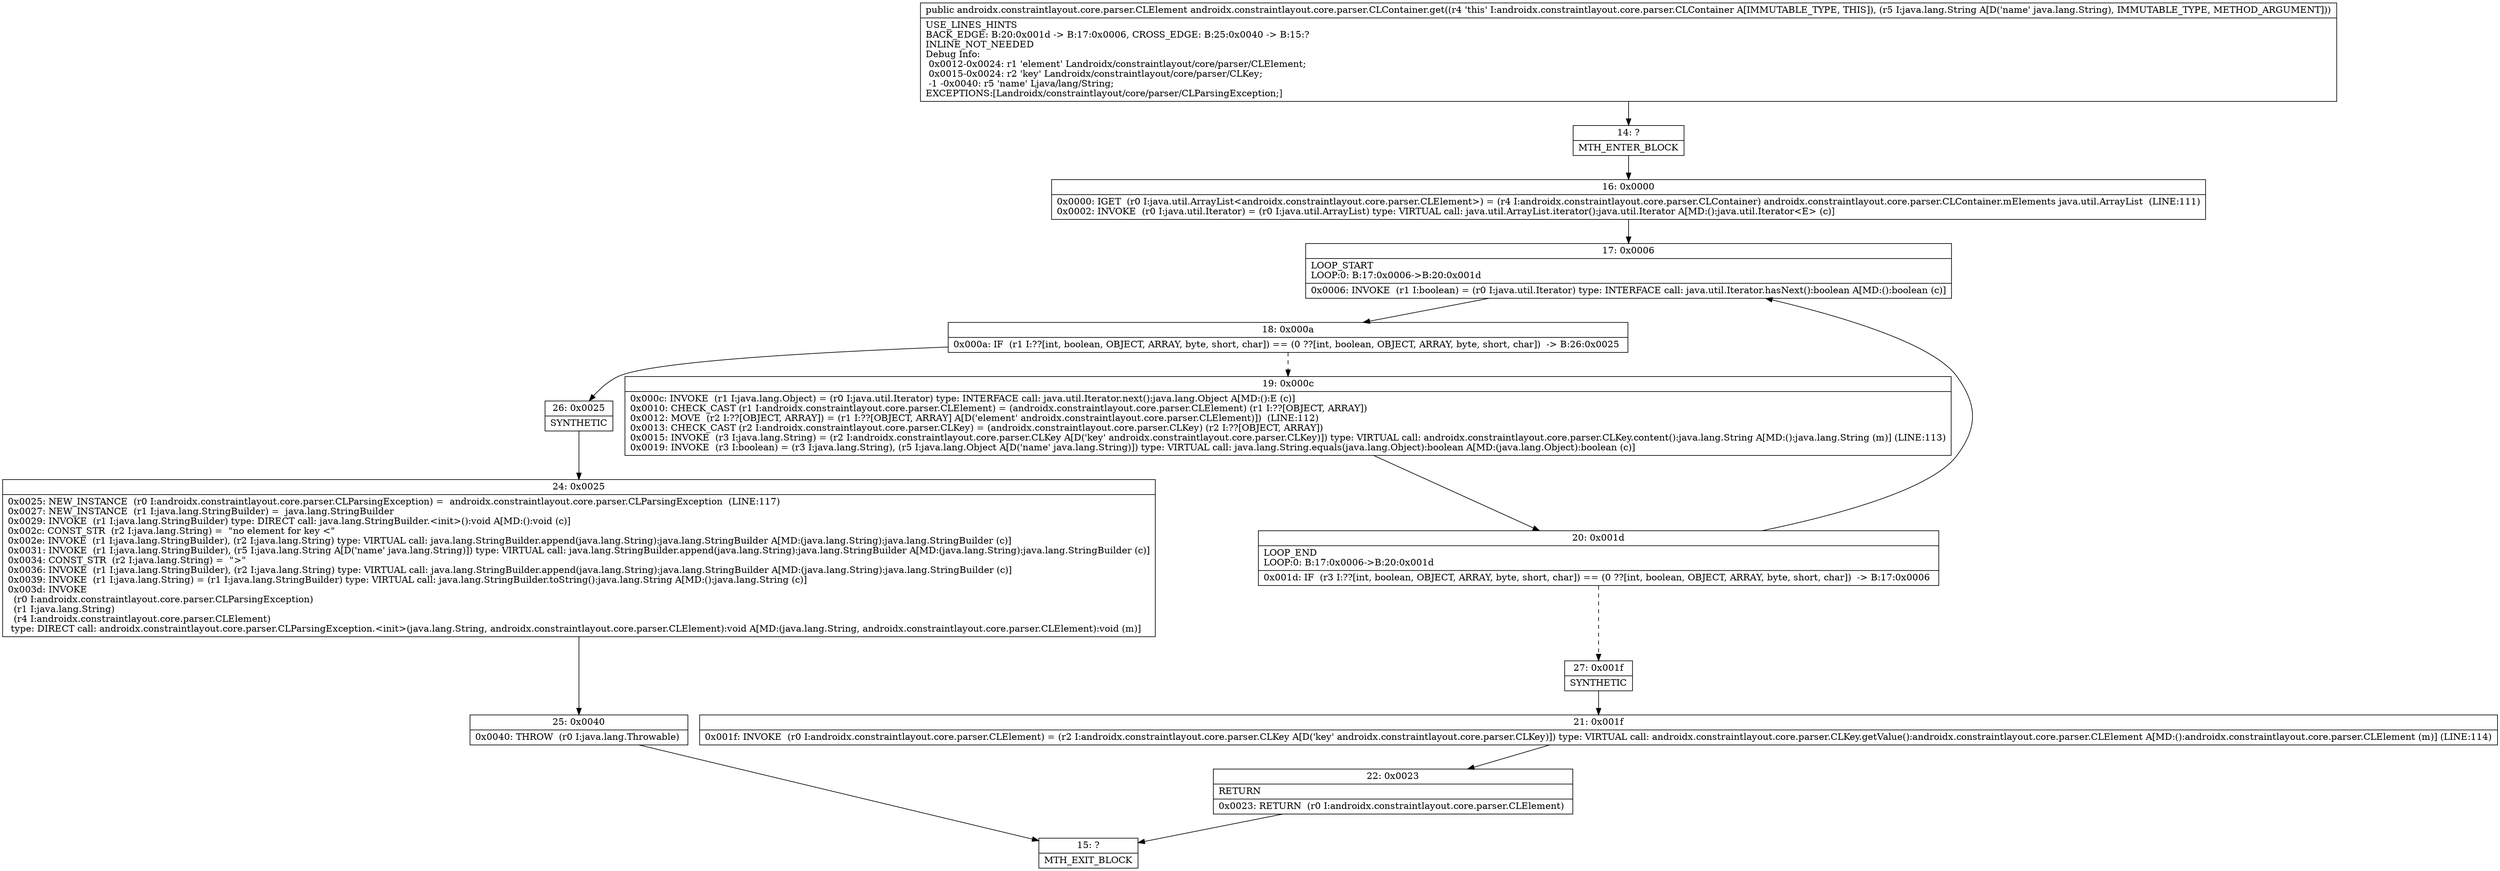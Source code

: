 digraph "CFG forandroidx.constraintlayout.core.parser.CLContainer.get(Ljava\/lang\/String;)Landroidx\/constraintlayout\/core\/parser\/CLElement;" {
Node_14 [shape=record,label="{14\:\ ?|MTH_ENTER_BLOCK\l}"];
Node_16 [shape=record,label="{16\:\ 0x0000|0x0000: IGET  (r0 I:java.util.ArrayList\<androidx.constraintlayout.core.parser.CLElement\>) = (r4 I:androidx.constraintlayout.core.parser.CLContainer) androidx.constraintlayout.core.parser.CLContainer.mElements java.util.ArrayList  (LINE:111)\l0x0002: INVOKE  (r0 I:java.util.Iterator) = (r0 I:java.util.ArrayList) type: VIRTUAL call: java.util.ArrayList.iterator():java.util.Iterator A[MD:():java.util.Iterator\<E\> (c)]\l}"];
Node_17 [shape=record,label="{17\:\ 0x0006|LOOP_START\lLOOP:0: B:17:0x0006\-\>B:20:0x001d\l|0x0006: INVOKE  (r1 I:boolean) = (r0 I:java.util.Iterator) type: INTERFACE call: java.util.Iterator.hasNext():boolean A[MD:():boolean (c)]\l}"];
Node_18 [shape=record,label="{18\:\ 0x000a|0x000a: IF  (r1 I:??[int, boolean, OBJECT, ARRAY, byte, short, char]) == (0 ??[int, boolean, OBJECT, ARRAY, byte, short, char])  \-\> B:26:0x0025 \l}"];
Node_19 [shape=record,label="{19\:\ 0x000c|0x000c: INVOKE  (r1 I:java.lang.Object) = (r0 I:java.util.Iterator) type: INTERFACE call: java.util.Iterator.next():java.lang.Object A[MD:():E (c)]\l0x0010: CHECK_CAST (r1 I:androidx.constraintlayout.core.parser.CLElement) = (androidx.constraintlayout.core.parser.CLElement) (r1 I:??[OBJECT, ARRAY]) \l0x0012: MOVE  (r2 I:??[OBJECT, ARRAY]) = (r1 I:??[OBJECT, ARRAY] A[D('element' androidx.constraintlayout.core.parser.CLElement)])  (LINE:112)\l0x0013: CHECK_CAST (r2 I:androidx.constraintlayout.core.parser.CLKey) = (androidx.constraintlayout.core.parser.CLKey) (r2 I:??[OBJECT, ARRAY]) \l0x0015: INVOKE  (r3 I:java.lang.String) = (r2 I:androidx.constraintlayout.core.parser.CLKey A[D('key' androidx.constraintlayout.core.parser.CLKey)]) type: VIRTUAL call: androidx.constraintlayout.core.parser.CLKey.content():java.lang.String A[MD:():java.lang.String (m)] (LINE:113)\l0x0019: INVOKE  (r3 I:boolean) = (r3 I:java.lang.String), (r5 I:java.lang.Object A[D('name' java.lang.String)]) type: VIRTUAL call: java.lang.String.equals(java.lang.Object):boolean A[MD:(java.lang.Object):boolean (c)]\l}"];
Node_20 [shape=record,label="{20\:\ 0x001d|LOOP_END\lLOOP:0: B:17:0x0006\-\>B:20:0x001d\l|0x001d: IF  (r3 I:??[int, boolean, OBJECT, ARRAY, byte, short, char]) == (0 ??[int, boolean, OBJECT, ARRAY, byte, short, char])  \-\> B:17:0x0006 \l}"];
Node_27 [shape=record,label="{27\:\ 0x001f|SYNTHETIC\l}"];
Node_21 [shape=record,label="{21\:\ 0x001f|0x001f: INVOKE  (r0 I:androidx.constraintlayout.core.parser.CLElement) = (r2 I:androidx.constraintlayout.core.parser.CLKey A[D('key' androidx.constraintlayout.core.parser.CLKey)]) type: VIRTUAL call: androidx.constraintlayout.core.parser.CLKey.getValue():androidx.constraintlayout.core.parser.CLElement A[MD:():androidx.constraintlayout.core.parser.CLElement (m)] (LINE:114)\l}"];
Node_22 [shape=record,label="{22\:\ 0x0023|RETURN\l|0x0023: RETURN  (r0 I:androidx.constraintlayout.core.parser.CLElement) \l}"];
Node_15 [shape=record,label="{15\:\ ?|MTH_EXIT_BLOCK\l}"];
Node_26 [shape=record,label="{26\:\ 0x0025|SYNTHETIC\l}"];
Node_24 [shape=record,label="{24\:\ 0x0025|0x0025: NEW_INSTANCE  (r0 I:androidx.constraintlayout.core.parser.CLParsingException) =  androidx.constraintlayout.core.parser.CLParsingException  (LINE:117)\l0x0027: NEW_INSTANCE  (r1 I:java.lang.StringBuilder) =  java.lang.StringBuilder \l0x0029: INVOKE  (r1 I:java.lang.StringBuilder) type: DIRECT call: java.lang.StringBuilder.\<init\>():void A[MD:():void (c)]\l0x002c: CONST_STR  (r2 I:java.lang.String) =  \"no element for key \<\" \l0x002e: INVOKE  (r1 I:java.lang.StringBuilder), (r2 I:java.lang.String) type: VIRTUAL call: java.lang.StringBuilder.append(java.lang.String):java.lang.StringBuilder A[MD:(java.lang.String):java.lang.StringBuilder (c)]\l0x0031: INVOKE  (r1 I:java.lang.StringBuilder), (r5 I:java.lang.String A[D('name' java.lang.String)]) type: VIRTUAL call: java.lang.StringBuilder.append(java.lang.String):java.lang.StringBuilder A[MD:(java.lang.String):java.lang.StringBuilder (c)]\l0x0034: CONST_STR  (r2 I:java.lang.String) =  \"\>\" \l0x0036: INVOKE  (r1 I:java.lang.StringBuilder), (r2 I:java.lang.String) type: VIRTUAL call: java.lang.StringBuilder.append(java.lang.String):java.lang.StringBuilder A[MD:(java.lang.String):java.lang.StringBuilder (c)]\l0x0039: INVOKE  (r1 I:java.lang.String) = (r1 I:java.lang.StringBuilder) type: VIRTUAL call: java.lang.StringBuilder.toString():java.lang.String A[MD:():java.lang.String (c)]\l0x003d: INVOKE  \l  (r0 I:androidx.constraintlayout.core.parser.CLParsingException)\l  (r1 I:java.lang.String)\l  (r4 I:androidx.constraintlayout.core.parser.CLElement)\l type: DIRECT call: androidx.constraintlayout.core.parser.CLParsingException.\<init\>(java.lang.String, androidx.constraintlayout.core.parser.CLElement):void A[MD:(java.lang.String, androidx.constraintlayout.core.parser.CLElement):void (m)]\l}"];
Node_25 [shape=record,label="{25\:\ 0x0040|0x0040: THROW  (r0 I:java.lang.Throwable) \l}"];
MethodNode[shape=record,label="{public androidx.constraintlayout.core.parser.CLElement androidx.constraintlayout.core.parser.CLContainer.get((r4 'this' I:androidx.constraintlayout.core.parser.CLContainer A[IMMUTABLE_TYPE, THIS]), (r5 I:java.lang.String A[D('name' java.lang.String), IMMUTABLE_TYPE, METHOD_ARGUMENT]))  | USE_LINES_HINTS\lBACK_EDGE: B:20:0x001d \-\> B:17:0x0006, CROSS_EDGE: B:25:0x0040 \-\> B:15:?\lINLINE_NOT_NEEDED\lDebug Info:\l  0x0012\-0x0024: r1 'element' Landroidx\/constraintlayout\/core\/parser\/CLElement;\l  0x0015\-0x0024: r2 'key' Landroidx\/constraintlayout\/core\/parser\/CLKey;\l  \-1 \-0x0040: r5 'name' Ljava\/lang\/String;\lEXCEPTIONS:[Landroidx\/constraintlayout\/core\/parser\/CLParsingException;]\l}"];
MethodNode -> Node_14;Node_14 -> Node_16;
Node_16 -> Node_17;
Node_17 -> Node_18;
Node_18 -> Node_19[style=dashed];
Node_18 -> Node_26;
Node_19 -> Node_20;
Node_20 -> Node_17;
Node_20 -> Node_27[style=dashed];
Node_27 -> Node_21;
Node_21 -> Node_22;
Node_22 -> Node_15;
Node_26 -> Node_24;
Node_24 -> Node_25;
Node_25 -> Node_15;
}

